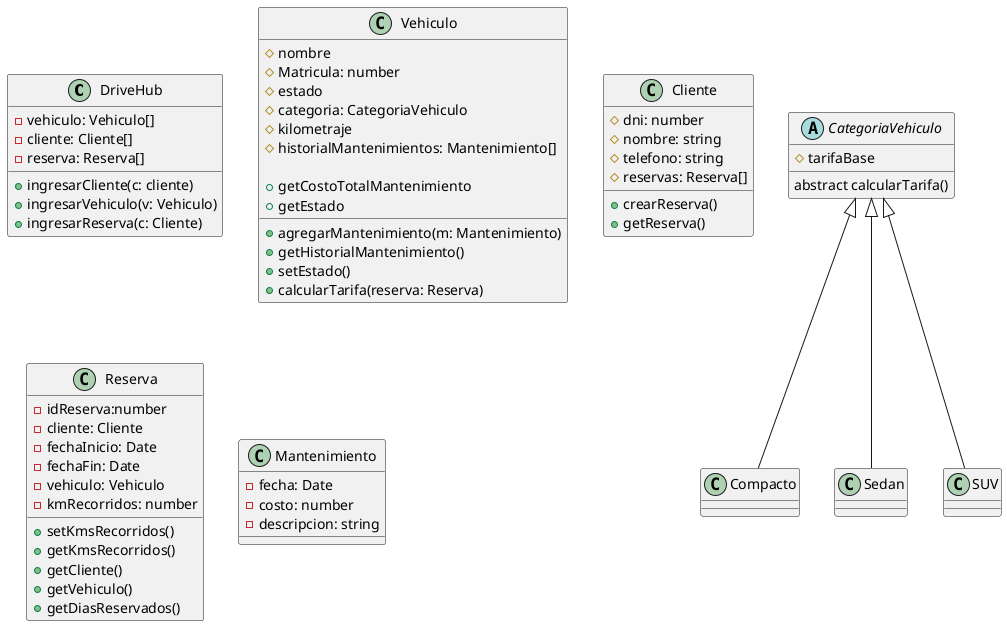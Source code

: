 @startuml Trabajo Practico Alquiler de Autos

    class DriveHub{
        - vehiculo: Vehiculo[]
        - cliente: Cliente[]
        - reserva: Reserva[]

        + ingresarCliente(c: cliente)
        + ingresarVehiculo(v: Vehiculo)
        + ingresarReserva(c: Cliente)
    }

    class Vehiculo{
        # nombre
        # Matricula: number
        # estado
        # categoria: CategoriaVehiculo
        # kilometraje
        # historialMantenimientos: Mantenimiento[]

        + agregarMantenimiento(m: Mantenimiento)
        + getHistorialMantenimiento()
        + getCostoTotalMantenimiento
        + setEstado()
        + getEstado
        + calcularTarifa(reserva: Reserva)
    }

    abstract class CategoriaVehiculo {
        # tarifaBase
        abstract calcularTarifa()

    }

    class Compacto extends CategoriaVehiculo{}
    class Sedan extends CategoriaVehiculo{}
    class SUV extends CategoriaVehiculo{}

    class Cliente{
        # dni: number
        # nombre: string
        # telefono: string
        # reservas: Reserva[]

        + crearReserva()
        + getReserva()
    }

    class Reserva{
        - idReserva:number
        - cliente: Cliente
        - fechaInicio: Date
        - fechaFin: Date
        - vehiculo: Vehiculo
        - kmRecorridos: number
        
        + setKmsRecorridos()
        + getKmsRecorridos()
        + getCliente()
        + getVehiculo()
        + getDiasReservados()

    }

    class Mantenimiento{
        - fecha: Date
        - costo: number
        - descripcion: string
    }

@enduml